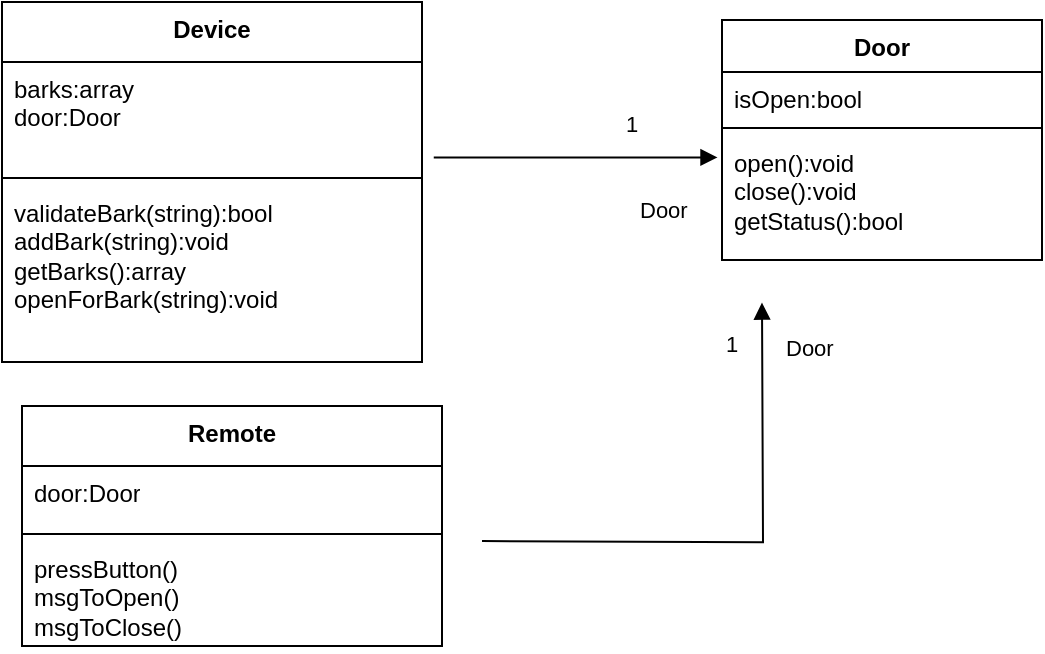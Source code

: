 <mxfile version="21.6.8" type="device">
  <diagram name="Page-1" id="Xz7JLN1gVyghV_8wE1UY">
    <mxGraphModel dx="600" dy="355" grid="1" gridSize="10" guides="1" tooltips="1" connect="1" arrows="1" fold="1" page="1" pageScale="1" pageWidth="850" pageHeight="1100" math="0" shadow="0">
      <root>
        <mxCell id="0" />
        <mxCell id="1" parent="0" />
        <mxCell id="KpfcxOSb_-0hNQX8VLAN-13" value="Device" style="swimlane;fontStyle=1;align=center;verticalAlign=top;childLayout=stackLayout;horizontal=1;startSize=30;horizontalStack=0;resizeParent=1;resizeParentMax=0;resizeLast=0;collapsible=1;marginBottom=0;whiteSpace=wrap;html=1;" vertex="1" parent="1">
          <mxGeometry x="90" y="78" width="210" height="180" as="geometry">
            <mxRectangle x="210" y="80" width="100" height="30" as="alternateBounds" />
          </mxGeometry>
        </mxCell>
        <mxCell id="KpfcxOSb_-0hNQX8VLAN-14" value="barks:array&lt;br&gt;&lt;div&gt;door:Door&lt;/div&gt;" style="text;strokeColor=none;fillColor=none;align=left;verticalAlign=top;spacingLeft=4;spacingRight=4;overflow=hidden;rotatable=0;points=[[0,0.5],[1,0.5]];portConstraint=eastwest;whiteSpace=wrap;html=1;" vertex="1" parent="KpfcxOSb_-0hNQX8VLAN-13">
          <mxGeometry y="30" width="210" height="54" as="geometry" />
        </mxCell>
        <mxCell id="KpfcxOSb_-0hNQX8VLAN-15" value="" style="line;strokeWidth=1;fillColor=none;align=left;verticalAlign=middle;spacingTop=-1;spacingLeft=3;spacingRight=3;rotatable=0;labelPosition=right;points=[];portConstraint=eastwest;strokeColor=inherit;" vertex="1" parent="KpfcxOSb_-0hNQX8VLAN-13">
          <mxGeometry y="84" width="210" height="8" as="geometry" />
        </mxCell>
        <mxCell id="KpfcxOSb_-0hNQX8VLAN-22" value="validateBark(string):bool&lt;br&gt;addBark(string):void&lt;br&gt;getBarks():array&lt;br&gt;openForBark(string):void" style="text;strokeColor=none;fillColor=none;align=left;verticalAlign=top;spacingLeft=4;spacingRight=4;overflow=hidden;rotatable=0;points=[[0,0.5],[1,0.5]];portConstraint=eastwest;whiteSpace=wrap;html=1;" vertex="1" parent="KpfcxOSb_-0hNQX8VLAN-13">
          <mxGeometry y="92" width="210" height="88" as="geometry" />
        </mxCell>
        <mxCell id="KpfcxOSb_-0hNQX8VLAN-23" value="Door" style="swimlane;fontStyle=1;align=center;verticalAlign=top;childLayout=stackLayout;horizontal=1;startSize=26;horizontalStack=0;resizeParent=1;resizeParentMax=0;resizeLast=0;collapsible=1;marginBottom=0;whiteSpace=wrap;html=1;" vertex="1" parent="1">
          <mxGeometry x="450" y="87" width="160" height="120" as="geometry">
            <mxRectangle x="210" y="80" width="100" height="30" as="alternateBounds" />
          </mxGeometry>
        </mxCell>
        <mxCell id="KpfcxOSb_-0hNQX8VLAN-34" value="isOpen:bool" style="text;strokeColor=none;fillColor=none;align=left;verticalAlign=top;spacingLeft=4;spacingRight=4;overflow=hidden;rotatable=0;points=[[0,0.5],[1,0.5]];portConstraint=eastwest;whiteSpace=wrap;html=1;" vertex="1" parent="KpfcxOSb_-0hNQX8VLAN-23">
          <mxGeometry y="26" width="160" height="24" as="geometry" />
        </mxCell>
        <mxCell id="KpfcxOSb_-0hNQX8VLAN-25" value="" style="line;strokeWidth=1;fillColor=none;align=left;verticalAlign=middle;spacingTop=-1;spacingLeft=3;spacingRight=3;rotatable=0;labelPosition=right;points=[];portConstraint=eastwest;strokeColor=inherit;" vertex="1" parent="KpfcxOSb_-0hNQX8VLAN-23">
          <mxGeometry y="50" width="160" height="8" as="geometry" />
        </mxCell>
        <mxCell id="KpfcxOSb_-0hNQX8VLAN-26" value="open():void&lt;br&gt;close():void&lt;br&gt;getStatus():bool" style="text;strokeColor=none;fillColor=none;align=left;verticalAlign=top;spacingLeft=4;spacingRight=4;overflow=hidden;rotatable=0;points=[[0,0.5],[1,0.5]];portConstraint=eastwest;whiteSpace=wrap;html=1;" vertex="1" parent="KpfcxOSb_-0hNQX8VLAN-23">
          <mxGeometry y="58" width="160" height="62" as="geometry" />
        </mxCell>
        <mxCell id="KpfcxOSb_-0hNQX8VLAN-28" value="Door" style="endArrow=block;endFill=1;html=1;edgeStyle=orthogonalEdgeStyle;align=left;verticalAlign=top;rounded=0;entryX=-0.014;entryY=0.173;entryDx=0;entryDy=0;entryPerimeter=0;exitX=1.028;exitY=0.884;exitDx=0;exitDy=0;exitPerimeter=0;" edge="1" parent="1" source="KpfcxOSb_-0hNQX8VLAN-14" target="KpfcxOSb_-0hNQX8VLAN-26">
          <mxGeometry x="0.432" y="-13" relative="1" as="geometry">
            <mxPoint x="260" y="129.9" as="sourcePoint" />
            <mxPoint x="430" y="129.61" as="targetPoint" />
            <mxPoint as="offset" />
          </mxGeometry>
        </mxCell>
        <mxCell id="KpfcxOSb_-0hNQX8VLAN-29" value="1" style="edgeLabel;resizable=0;html=1;align=left;verticalAlign=bottom;" connectable="0" vertex="1" parent="KpfcxOSb_-0hNQX8VLAN-28">
          <mxGeometry x="-1" relative="1" as="geometry">
            <mxPoint x="94" y="-8" as="offset" />
          </mxGeometry>
        </mxCell>
        <mxCell id="KpfcxOSb_-0hNQX8VLAN-36" value="Remote" style="swimlane;fontStyle=1;align=center;verticalAlign=top;childLayout=stackLayout;horizontal=1;startSize=30;horizontalStack=0;resizeParent=1;resizeParentMax=0;resizeLast=0;collapsible=1;marginBottom=0;whiteSpace=wrap;html=1;" vertex="1" parent="1">
          <mxGeometry x="100" y="280" width="210" height="120" as="geometry">
            <mxRectangle x="210" y="80" width="100" height="30" as="alternateBounds" />
          </mxGeometry>
        </mxCell>
        <mxCell id="KpfcxOSb_-0hNQX8VLAN-37" value="&lt;span style=&quot;background-color: initial;&quot;&gt;door:Door&lt;/span&gt;" style="text;strokeColor=none;fillColor=none;align=left;verticalAlign=top;spacingLeft=4;spacingRight=4;overflow=hidden;rotatable=0;points=[[0,0.5],[1,0.5]];portConstraint=eastwest;whiteSpace=wrap;html=1;" vertex="1" parent="KpfcxOSb_-0hNQX8VLAN-36">
          <mxGeometry y="30" width="210" height="30" as="geometry" />
        </mxCell>
        <mxCell id="KpfcxOSb_-0hNQX8VLAN-38" value="" style="line;strokeWidth=1;fillColor=none;align=left;verticalAlign=middle;spacingTop=-1;spacingLeft=3;spacingRight=3;rotatable=0;labelPosition=right;points=[];portConstraint=eastwest;strokeColor=inherit;" vertex="1" parent="KpfcxOSb_-0hNQX8VLAN-36">
          <mxGeometry y="60" width="210" height="8" as="geometry" />
        </mxCell>
        <mxCell id="KpfcxOSb_-0hNQX8VLAN-39" value="pressButton()&lt;br&gt;msgToOpen()&lt;br&gt;msgToClose()" style="text;strokeColor=none;fillColor=none;align=left;verticalAlign=top;spacingLeft=4;spacingRight=4;overflow=hidden;rotatable=0;points=[[0,0.5],[1,0.5]];portConstraint=eastwest;whiteSpace=wrap;html=1;" vertex="1" parent="KpfcxOSb_-0hNQX8VLAN-36">
          <mxGeometry y="68" width="210" height="52" as="geometry" />
        </mxCell>
        <mxCell id="KpfcxOSb_-0hNQX8VLAN-40" value="Door" style="endArrow=block;endFill=1;html=1;edgeStyle=orthogonalEdgeStyle;align=left;verticalAlign=top;rounded=0;exitX=1.028;exitY=0.884;exitDx=0;exitDy=0;exitPerimeter=0;" edge="1" parent="1">
          <mxGeometry x="0.923" y="-10" relative="1" as="geometry">
            <mxPoint x="330" y="347.55" as="sourcePoint" />
            <mxPoint x="470" y="228.31" as="targetPoint" />
            <mxPoint as="offset" />
          </mxGeometry>
        </mxCell>
        <mxCell id="KpfcxOSb_-0hNQX8VLAN-41" value="1" style="edgeLabel;resizable=0;html=1;align=left;verticalAlign=bottom;" connectable="0" vertex="1" parent="KpfcxOSb_-0hNQX8VLAN-40">
          <mxGeometry x="-1" relative="1" as="geometry">
            <mxPoint x="120" y="-90" as="offset" />
          </mxGeometry>
        </mxCell>
      </root>
    </mxGraphModel>
  </diagram>
</mxfile>
